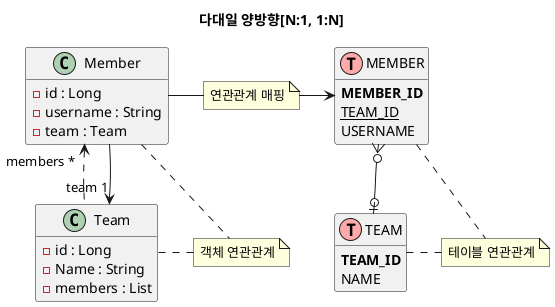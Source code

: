 @startuml

title 다대일 양방향[N:1, 1:N]

class Member {
    - id : Long
    - username : String
    - team : Team

}

class Team {
    - id : Long
    - Name : String
    - members : List
}

Member "members * "  <.. Team
Member --> "team 1" Team



!define table(x) class x << (T,#FFAAAA) >>
!define primary_key(x) <b>x</b>
!define foreign_key(x) <u>x</u>
hide methods
hide stereotypes

table(MEMBER) {
    primary_key(MEMBER_ID)
    foreign_key(TEAM_ID)
    USERNAME
}

table(TEAM) {
    primary_key(TEAM_ID)
    NAME
}

MEMBER }o--o| TEAM

note "연관관계 매핑" as N0
note "객체 연관관계" as N1
note "테이블 연관관계" as N2

Member - N0
N0 -> MEMBER

Member . N1
Team . N1

MEMBER . N2
TEAM . N2

@enduml
